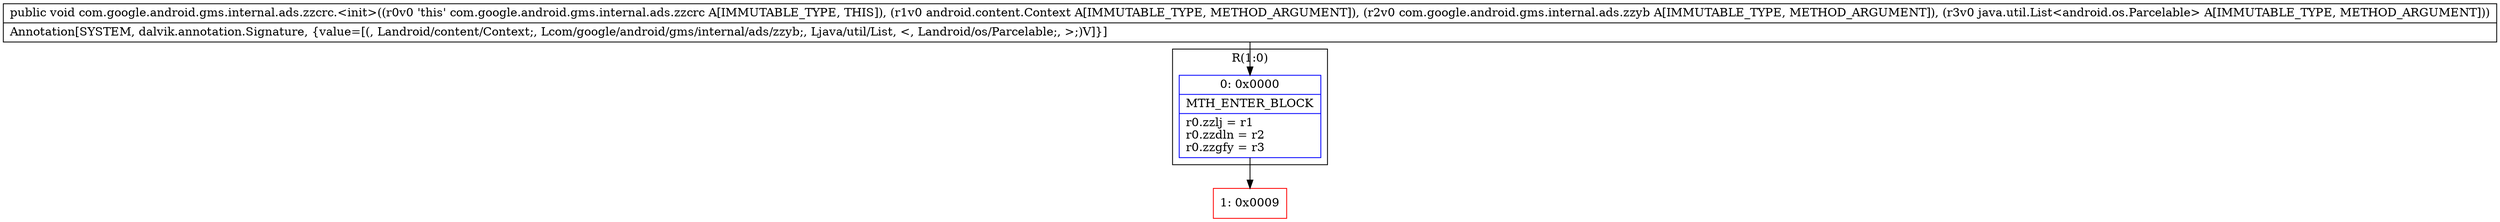 digraph "CFG forcom.google.android.gms.internal.ads.zzcrc.\<init\>(Landroid\/content\/Context;Lcom\/google\/android\/gms\/internal\/ads\/zzyb;Ljava\/util\/List;)V" {
subgraph cluster_Region_874709199 {
label = "R(1:0)";
node [shape=record,color=blue];
Node_0 [shape=record,label="{0\:\ 0x0000|MTH_ENTER_BLOCK\l|r0.zzlj = r1\lr0.zzdln = r2\lr0.zzgfy = r3\l}"];
}
Node_1 [shape=record,color=red,label="{1\:\ 0x0009}"];
MethodNode[shape=record,label="{public void com.google.android.gms.internal.ads.zzcrc.\<init\>((r0v0 'this' com.google.android.gms.internal.ads.zzcrc A[IMMUTABLE_TYPE, THIS]), (r1v0 android.content.Context A[IMMUTABLE_TYPE, METHOD_ARGUMENT]), (r2v0 com.google.android.gms.internal.ads.zzyb A[IMMUTABLE_TYPE, METHOD_ARGUMENT]), (r3v0 java.util.List\<android.os.Parcelable\> A[IMMUTABLE_TYPE, METHOD_ARGUMENT]))  | Annotation[SYSTEM, dalvik.annotation.Signature, \{value=[(, Landroid\/content\/Context;, Lcom\/google\/android\/gms\/internal\/ads\/zzyb;, Ljava\/util\/List, \<, Landroid\/os\/Parcelable;, \>;)V]\}]\l}"];
MethodNode -> Node_0;
Node_0 -> Node_1;
}

